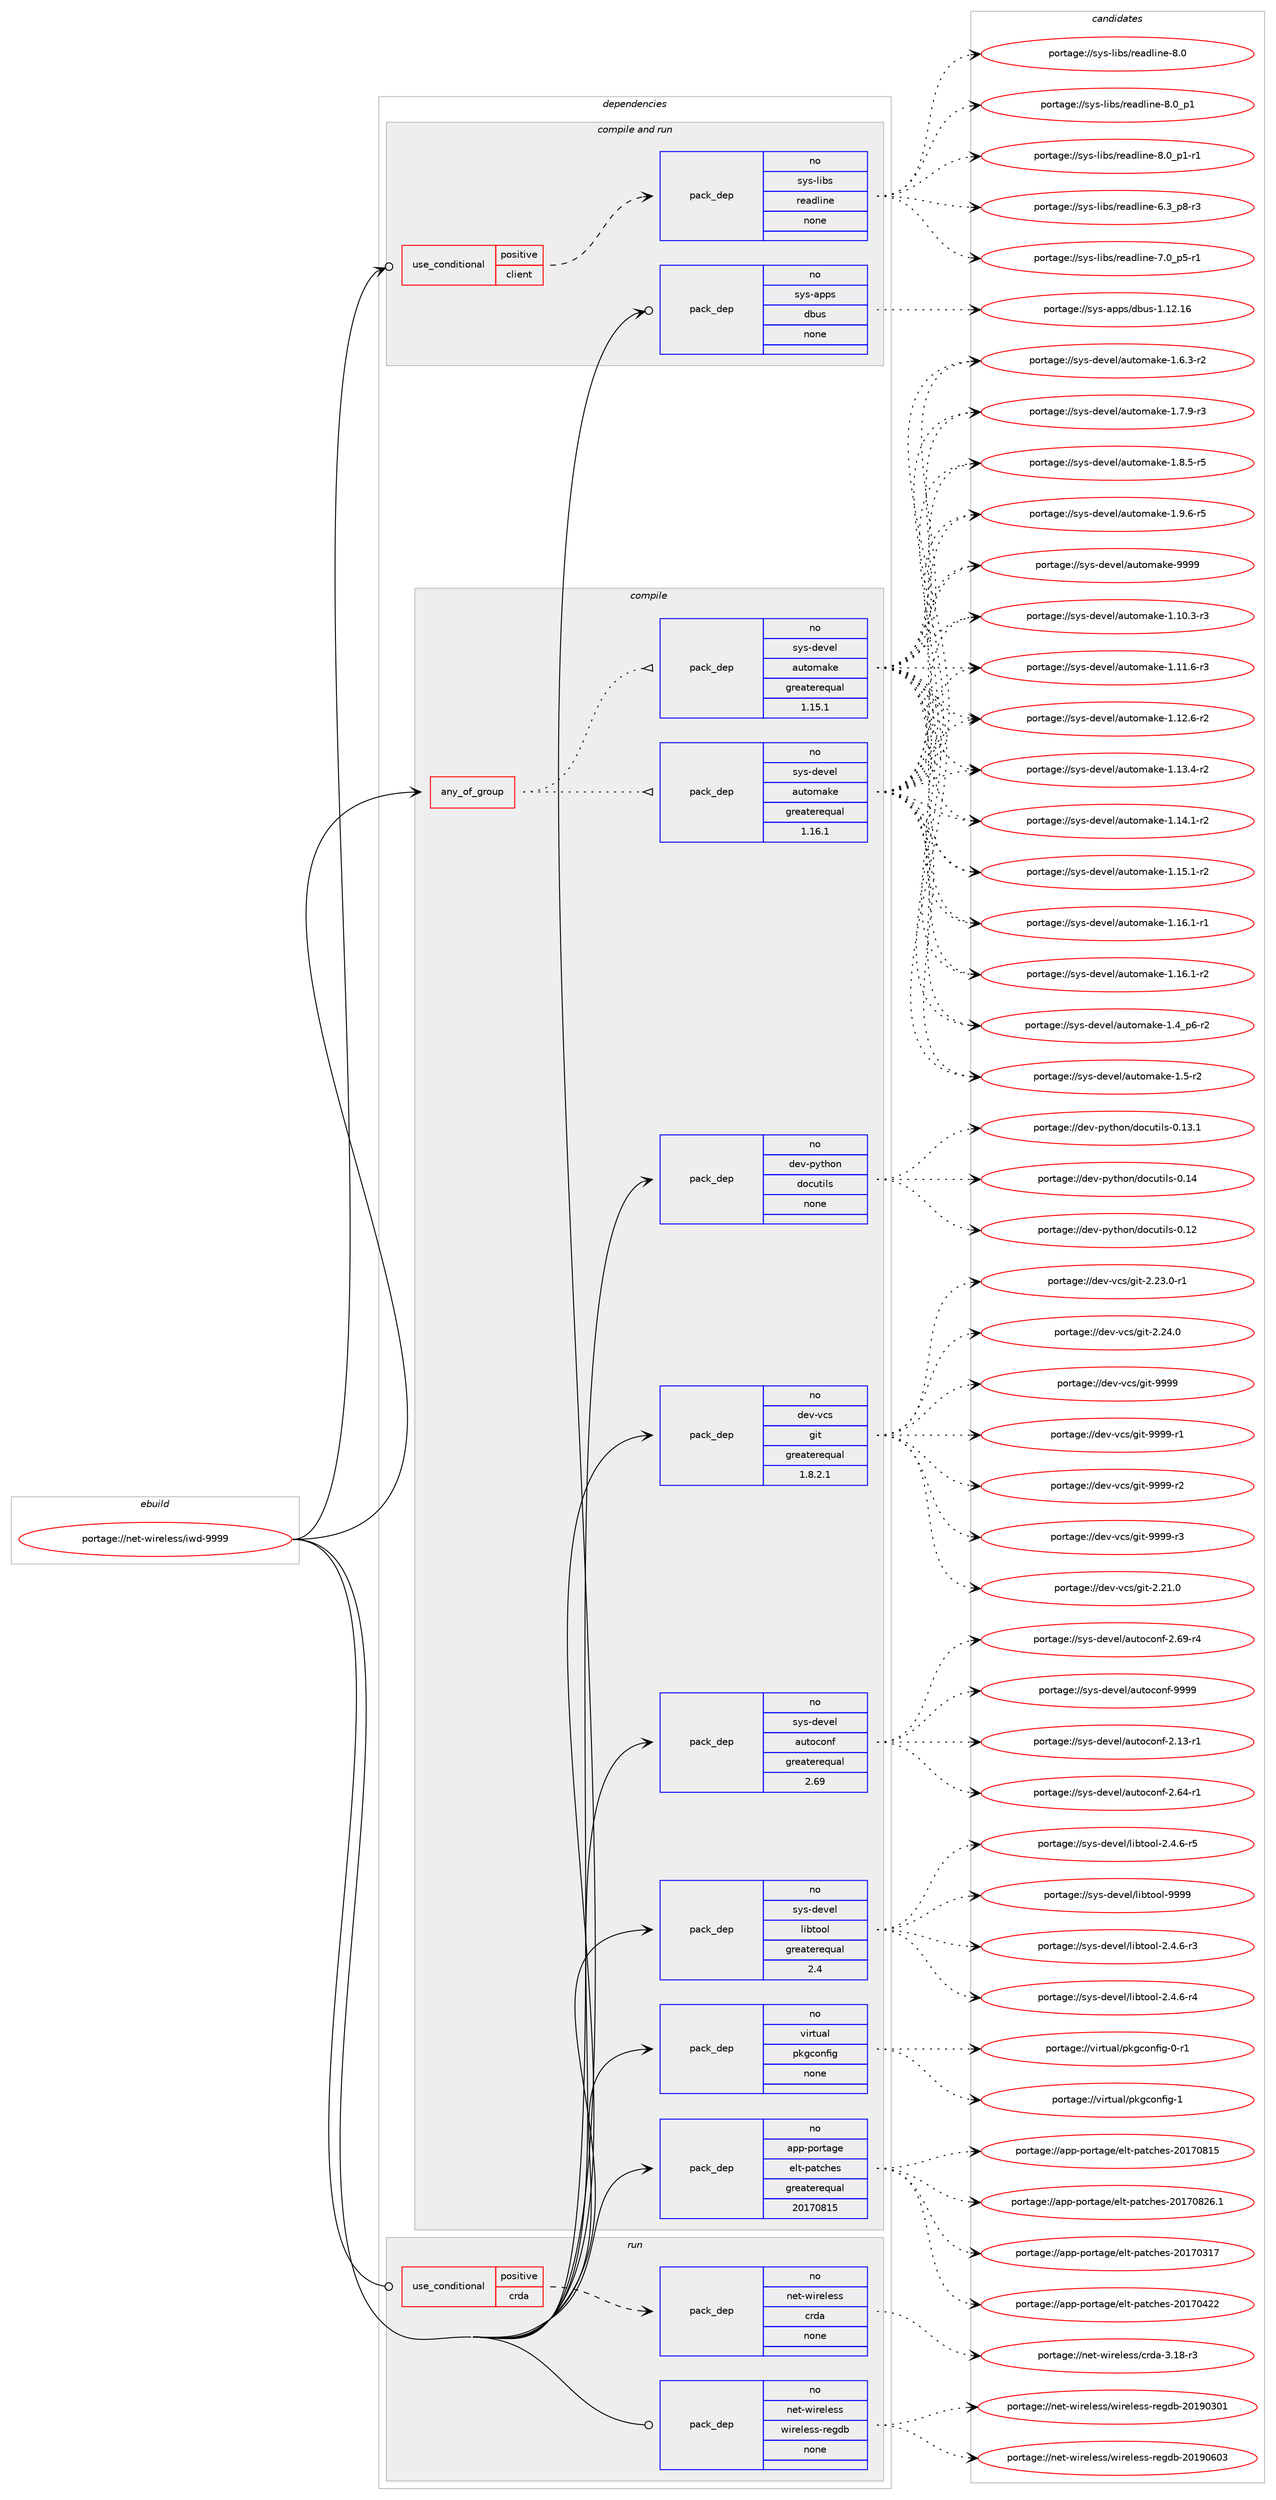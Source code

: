 digraph prolog {

# *************
# Graph options
# *************

newrank=true;
concentrate=true;
compound=true;
graph [rankdir=LR,fontname=Helvetica,fontsize=10,ranksep=1.5];#, ranksep=2.5, nodesep=0.2];
edge  [arrowhead=vee];
node  [fontname=Helvetica,fontsize=10];

# **********
# The ebuild
# **********

subgraph cluster_leftcol {
color=gray;
rank=same;
label=<<i>ebuild</i>>;
id [label="portage://net-wireless/iwd-9999", color=red, width=4, href="../net-wireless/iwd-9999.svg"];
}

# ****************
# The dependencies
# ****************

subgraph cluster_midcol {
color=gray;
label=<<i>dependencies</i>>;
subgraph cluster_compile {
fillcolor="#eeeeee";
style=filled;
label=<<i>compile</i>>;
subgraph any6199 {
dependency377644 [label=<<TABLE BORDER="0" CELLBORDER="1" CELLSPACING="0" CELLPADDING="4"><TR><TD CELLPADDING="10">any_of_group</TD></TR></TABLE>>, shape=none, color=red];subgraph pack276736 {
dependency377645 [label=<<TABLE BORDER="0" CELLBORDER="1" CELLSPACING="0" CELLPADDING="4" WIDTH="220"><TR><TD ROWSPAN="6" CELLPADDING="30">pack_dep</TD></TR><TR><TD WIDTH="110">no</TD></TR><TR><TD>sys-devel</TD></TR><TR><TD>automake</TD></TR><TR><TD>greaterequal</TD></TR><TR><TD>1.16.1</TD></TR></TABLE>>, shape=none, color=blue];
}
dependency377644:e -> dependency377645:w [weight=20,style="dotted",arrowhead="oinv"];
subgraph pack276737 {
dependency377646 [label=<<TABLE BORDER="0" CELLBORDER="1" CELLSPACING="0" CELLPADDING="4" WIDTH="220"><TR><TD ROWSPAN="6" CELLPADDING="30">pack_dep</TD></TR><TR><TD WIDTH="110">no</TD></TR><TR><TD>sys-devel</TD></TR><TR><TD>automake</TD></TR><TR><TD>greaterequal</TD></TR><TR><TD>1.15.1</TD></TR></TABLE>>, shape=none, color=blue];
}
dependency377644:e -> dependency377646:w [weight=20,style="dotted",arrowhead="oinv"];
}
id:e -> dependency377644:w [weight=20,style="solid",arrowhead="vee"];
subgraph pack276738 {
dependency377647 [label=<<TABLE BORDER="0" CELLBORDER="1" CELLSPACING="0" CELLPADDING="4" WIDTH="220"><TR><TD ROWSPAN="6" CELLPADDING="30">pack_dep</TD></TR><TR><TD WIDTH="110">no</TD></TR><TR><TD>app-portage</TD></TR><TR><TD>elt-patches</TD></TR><TR><TD>greaterequal</TD></TR><TR><TD>20170815</TD></TR></TABLE>>, shape=none, color=blue];
}
id:e -> dependency377647:w [weight=20,style="solid",arrowhead="vee"];
subgraph pack276739 {
dependency377648 [label=<<TABLE BORDER="0" CELLBORDER="1" CELLSPACING="0" CELLPADDING="4" WIDTH="220"><TR><TD ROWSPAN="6" CELLPADDING="30">pack_dep</TD></TR><TR><TD WIDTH="110">no</TD></TR><TR><TD>dev-python</TD></TR><TR><TD>docutils</TD></TR><TR><TD>none</TD></TR><TR><TD></TD></TR></TABLE>>, shape=none, color=blue];
}
id:e -> dependency377648:w [weight=20,style="solid",arrowhead="vee"];
subgraph pack276740 {
dependency377649 [label=<<TABLE BORDER="0" CELLBORDER="1" CELLSPACING="0" CELLPADDING="4" WIDTH="220"><TR><TD ROWSPAN="6" CELLPADDING="30">pack_dep</TD></TR><TR><TD WIDTH="110">no</TD></TR><TR><TD>dev-vcs</TD></TR><TR><TD>git</TD></TR><TR><TD>greaterequal</TD></TR><TR><TD>1.8.2.1</TD></TR></TABLE>>, shape=none, color=blue];
}
id:e -> dependency377649:w [weight=20,style="solid",arrowhead="vee"];
subgraph pack276741 {
dependency377650 [label=<<TABLE BORDER="0" CELLBORDER="1" CELLSPACING="0" CELLPADDING="4" WIDTH="220"><TR><TD ROWSPAN="6" CELLPADDING="30">pack_dep</TD></TR><TR><TD WIDTH="110">no</TD></TR><TR><TD>sys-devel</TD></TR><TR><TD>autoconf</TD></TR><TR><TD>greaterequal</TD></TR><TR><TD>2.69</TD></TR></TABLE>>, shape=none, color=blue];
}
id:e -> dependency377650:w [weight=20,style="solid",arrowhead="vee"];
subgraph pack276742 {
dependency377651 [label=<<TABLE BORDER="0" CELLBORDER="1" CELLSPACING="0" CELLPADDING="4" WIDTH="220"><TR><TD ROWSPAN="6" CELLPADDING="30">pack_dep</TD></TR><TR><TD WIDTH="110">no</TD></TR><TR><TD>sys-devel</TD></TR><TR><TD>libtool</TD></TR><TR><TD>greaterequal</TD></TR><TR><TD>2.4</TD></TR></TABLE>>, shape=none, color=blue];
}
id:e -> dependency377651:w [weight=20,style="solid",arrowhead="vee"];
subgraph pack276743 {
dependency377652 [label=<<TABLE BORDER="0" CELLBORDER="1" CELLSPACING="0" CELLPADDING="4" WIDTH="220"><TR><TD ROWSPAN="6" CELLPADDING="30">pack_dep</TD></TR><TR><TD WIDTH="110">no</TD></TR><TR><TD>virtual</TD></TR><TR><TD>pkgconfig</TD></TR><TR><TD>none</TD></TR><TR><TD></TD></TR></TABLE>>, shape=none, color=blue];
}
id:e -> dependency377652:w [weight=20,style="solid",arrowhead="vee"];
}
subgraph cluster_compileandrun {
fillcolor="#eeeeee";
style=filled;
label=<<i>compile and run</i>>;
subgraph cond94511 {
dependency377653 [label=<<TABLE BORDER="0" CELLBORDER="1" CELLSPACING="0" CELLPADDING="4"><TR><TD ROWSPAN="3" CELLPADDING="10">use_conditional</TD></TR><TR><TD>positive</TD></TR><TR><TD>client</TD></TR></TABLE>>, shape=none, color=red];
subgraph pack276744 {
dependency377654 [label=<<TABLE BORDER="0" CELLBORDER="1" CELLSPACING="0" CELLPADDING="4" WIDTH="220"><TR><TD ROWSPAN="6" CELLPADDING="30">pack_dep</TD></TR><TR><TD WIDTH="110">no</TD></TR><TR><TD>sys-libs</TD></TR><TR><TD>readline</TD></TR><TR><TD>none</TD></TR><TR><TD></TD></TR></TABLE>>, shape=none, color=blue];
}
dependency377653:e -> dependency377654:w [weight=20,style="dashed",arrowhead="vee"];
}
id:e -> dependency377653:w [weight=20,style="solid",arrowhead="odotvee"];
subgraph pack276745 {
dependency377655 [label=<<TABLE BORDER="0" CELLBORDER="1" CELLSPACING="0" CELLPADDING="4" WIDTH="220"><TR><TD ROWSPAN="6" CELLPADDING="30">pack_dep</TD></TR><TR><TD WIDTH="110">no</TD></TR><TR><TD>sys-apps</TD></TR><TR><TD>dbus</TD></TR><TR><TD>none</TD></TR><TR><TD></TD></TR></TABLE>>, shape=none, color=blue];
}
id:e -> dependency377655:w [weight=20,style="solid",arrowhead="odotvee"];
}
subgraph cluster_run {
fillcolor="#eeeeee";
style=filled;
label=<<i>run</i>>;
subgraph cond94512 {
dependency377656 [label=<<TABLE BORDER="0" CELLBORDER="1" CELLSPACING="0" CELLPADDING="4"><TR><TD ROWSPAN="3" CELLPADDING="10">use_conditional</TD></TR><TR><TD>positive</TD></TR><TR><TD>crda</TD></TR></TABLE>>, shape=none, color=red];
subgraph pack276746 {
dependency377657 [label=<<TABLE BORDER="0" CELLBORDER="1" CELLSPACING="0" CELLPADDING="4" WIDTH="220"><TR><TD ROWSPAN="6" CELLPADDING="30">pack_dep</TD></TR><TR><TD WIDTH="110">no</TD></TR><TR><TD>net-wireless</TD></TR><TR><TD>crda</TD></TR><TR><TD>none</TD></TR><TR><TD></TD></TR></TABLE>>, shape=none, color=blue];
}
dependency377656:e -> dependency377657:w [weight=20,style="dashed",arrowhead="vee"];
}
id:e -> dependency377656:w [weight=20,style="solid",arrowhead="odot"];
subgraph pack276747 {
dependency377658 [label=<<TABLE BORDER="0" CELLBORDER="1" CELLSPACING="0" CELLPADDING="4" WIDTH="220"><TR><TD ROWSPAN="6" CELLPADDING="30">pack_dep</TD></TR><TR><TD WIDTH="110">no</TD></TR><TR><TD>net-wireless</TD></TR><TR><TD>wireless-regdb</TD></TR><TR><TD>none</TD></TR><TR><TD></TD></TR></TABLE>>, shape=none, color=blue];
}
id:e -> dependency377658:w [weight=20,style="solid",arrowhead="odot"];
}
}

# **************
# The candidates
# **************

subgraph cluster_choices {
rank=same;
color=gray;
label=<<i>candidates</i>>;

subgraph choice276736 {
color=black;
nodesep=1;
choiceportage11512111545100101118101108479711711611110997107101454946494846514511451 [label="portage://sys-devel/automake-1.10.3-r3", color=red, width=4,href="../sys-devel/automake-1.10.3-r3.svg"];
choiceportage11512111545100101118101108479711711611110997107101454946494946544511451 [label="portage://sys-devel/automake-1.11.6-r3", color=red, width=4,href="../sys-devel/automake-1.11.6-r3.svg"];
choiceportage11512111545100101118101108479711711611110997107101454946495046544511450 [label="portage://sys-devel/automake-1.12.6-r2", color=red, width=4,href="../sys-devel/automake-1.12.6-r2.svg"];
choiceportage11512111545100101118101108479711711611110997107101454946495146524511450 [label="portage://sys-devel/automake-1.13.4-r2", color=red, width=4,href="../sys-devel/automake-1.13.4-r2.svg"];
choiceportage11512111545100101118101108479711711611110997107101454946495246494511450 [label="portage://sys-devel/automake-1.14.1-r2", color=red, width=4,href="../sys-devel/automake-1.14.1-r2.svg"];
choiceportage11512111545100101118101108479711711611110997107101454946495346494511450 [label="portage://sys-devel/automake-1.15.1-r2", color=red, width=4,href="../sys-devel/automake-1.15.1-r2.svg"];
choiceportage11512111545100101118101108479711711611110997107101454946495446494511449 [label="portage://sys-devel/automake-1.16.1-r1", color=red, width=4,href="../sys-devel/automake-1.16.1-r1.svg"];
choiceportage11512111545100101118101108479711711611110997107101454946495446494511450 [label="portage://sys-devel/automake-1.16.1-r2", color=red, width=4,href="../sys-devel/automake-1.16.1-r2.svg"];
choiceportage115121115451001011181011084797117116111109971071014549465295112544511450 [label="portage://sys-devel/automake-1.4_p6-r2", color=red, width=4,href="../sys-devel/automake-1.4_p6-r2.svg"];
choiceportage11512111545100101118101108479711711611110997107101454946534511450 [label="portage://sys-devel/automake-1.5-r2", color=red, width=4,href="../sys-devel/automake-1.5-r2.svg"];
choiceportage115121115451001011181011084797117116111109971071014549465446514511450 [label="portage://sys-devel/automake-1.6.3-r2", color=red, width=4,href="../sys-devel/automake-1.6.3-r2.svg"];
choiceportage115121115451001011181011084797117116111109971071014549465546574511451 [label="portage://sys-devel/automake-1.7.9-r3", color=red, width=4,href="../sys-devel/automake-1.7.9-r3.svg"];
choiceportage115121115451001011181011084797117116111109971071014549465646534511453 [label="portage://sys-devel/automake-1.8.5-r5", color=red, width=4,href="../sys-devel/automake-1.8.5-r5.svg"];
choiceportage115121115451001011181011084797117116111109971071014549465746544511453 [label="portage://sys-devel/automake-1.9.6-r5", color=red, width=4,href="../sys-devel/automake-1.9.6-r5.svg"];
choiceportage115121115451001011181011084797117116111109971071014557575757 [label="portage://sys-devel/automake-9999", color=red, width=4,href="../sys-devel/automake-9999.svg"];
dependency377645:e -> choiceportage11512111545100101118101108479711711611110997107101454946494846514511451:w [style=dotted,weight="100"];
dependency377645:e -> choiceportage11512111545100101118101108479711711611110997107101454946494946544511451:w [style=dotted,weight="100"];
dependency377645:e -> choiceportage11512111545100101118101108479711711611110997107101454946495046544511450:w [style=dotted,weight="100"];
dependency377645:e -> choiceportage11512111545100101118101108479711711611110997107101454946495146524511450:w [style=dotted,weight="100"];
dependency377645:e -> choiceportage11512111545100101118101108479711711611110997107101454946495246494511450:w [style=dotted,weight="100"];
dependency377645:e -> choiceportage11512111545100101118101108479711711611110997107101454946495346494511450:w [style=dotted,weight="100"];
dependency377645:e -> choiceportage11512111545100101118101108479711711611110997107101454946495446494511449:w [style=dotted,weight="100"];
dependency377645:e -> choiceportage11512111545100101118101108479711711611110997107101454946495446494511450:w [style=dotted,weight="100"];
dependency377645:e -> choiceportage115121115451001011181011084797117116111109971071014549465295112544511450:w [style=dotted,weight="100"];
dependency377645:e -> choiceportage11512111545100101118101108479711711611110997107101454946534511450:w [style=dotted,weight="100"];
dependency377645:e -> choiceportage115121115451001011181011084797117116111109971071014549465446514511450:w [style=dotted,weight="100"];
dependency377645:e -> choiceportage115121115451001011181011084797117116111109971071014549465546574511451:w [style=dotted,weight="100"];
dependency377645:e -> choiceportage115121115451001011181011084797117116111109971071014549465646534511453:w [style=dotted,weight="100"];
dependency377645:e -> choiceportage115121115451001011181011084797117116111109971071014549465746544511453:w [style=dotted,weight="100"];
dependency377645:e -> choiceportage115121115451001011181011084797117116111109971071014557575757:w [style=dotted,weight="100"];
}
subgraph choice276737 {
color=black;
nodesep=1;
choiceportage11512111545100101118101108479711711611110997107101454946494846514511451 [label="portage://sys-devel/automake-1.10.3-r3", color=red, width=4,href="../sys-devel/automake-1.10.3-r3.svg"];
choiceportage11512111545100101118101108479711711611110997107101454946494946544511451 [label="portage://sys-devel/automake-1.11.6-r3", color=red, width=4,href="../sys-devel/automake-1.11.6-r3.svg"];
choiceportage11512111545100101118101108479711711611110997107101454946495046544511450 [label="portage://sys-devel/automake-1.12.6-r2", color=red, width=4,href="../sys-devel/automake-1.12.6-r2.svg"];
choiceportage11512111545100101118101108479711711611110997107101454946495146524511450 [label="portage://sys-devel/automake-1.13.4-r2", color=red, width=4,href="../sys-devel/automake-1.13.4-r2.svg"];
choiceportage11512111545100101118101108479711711611110997107101454946495246494511450 [label="portage://sys-devel/automake-1.14.1-r2", color=red, width=4,href="../sys-devel/automake-1.14.1-r2.svg"];
choiceportage11512111545100101118101108479711711611110997107101454946495346494511450 [label="portage://sys-devel/automake-1.15.1-r2", color=red, width=4,href="../sys-devel/automake-1.15.1-r2.svg"];
choiceportage11512111545100101118101108479711711611110997107101454946495446494511449 [label="portage://sys-devel/automake-1.16.1-r1", color=red, width=4,href="../sys-devel/automake-1.16.1-r1.svg"];
choiceportage11512111545100101118101108479711711611110997107101454946495446494511450 [label="portage://sys-devel/automake-1.16.1-r2", color=red, width=4,href="../sys-devel/automake-1.16.1-r2.svg"];
choiceportage115121115451001011181011084797117116111109971071014549465295112544511450 [label="portage://sys-devel/automake-1.4_p6-r2", color=red, width=4,href="../sys-devel/automake-1.4_p6-r2.svg"];
choiceportage11512111545100101118101108479711711611110997107101454946534511450 [label="portage://sys-devel/automake-1.5-r2", color=red, width=4,href="../sys-devel/automake-1.5-r2.svg"];
choiceportage115121115451001011181011084797117116111109971071014549465446514511450 [label="portage://sys-devel/automake-1.6.3-r2", color=red, width=4,href="../sys-devel/automake-1.6.3-r2.svg"];
choiceportage115121115451001011181011084797117116111109971071014549465546574511451 [label="portage://sys-devel/automake-1.7.9-r3", color=red, width=4,href="../sys-devel/automake-1.7.9-r3.svg"];
choiceportage115121115451001011181011084797117116111109971071014549465646534511453 [label="portage://sys-devel/automake-1.8.5-r5", color=red, width=4,href="../sys-devel/automake-1.8.5-r5.svg"];
choiceportage115121115451001011181011084797117116111109971071014549465746544511453 [label="portage://sys-devel/automake-1.9.6-r5", color=red, width=4,href="../sys-devel/automake-1.9.6-r5.svg"];
choiceportage115121115451001011181011084797117116111109971071014557575757 [label="portage://sys-devel/automake-9999", color=red, width=4,href="../sys-devel/automake-9999.svg"];
dependency377646:e -> choiceportage11512111545100101118101108479711711611110997107101454946494846514511451:w [style=dotted,weight="100"];
dependency377646:e -> choiceportage11512111545100101118101108479711711611110997107101454946494946544511451:w [style=dotted,weight="100"];
dependency377646:e -> choiceportage11512111545100101118101108479711711611110997107101454946495046544511450:w [style=dotted,weight="100"];
dependency377646:e -> choiceportage11512111545100101118101108479711711611110997107101454946495146524511450:w [style=dotted,weight="100"];
dependency377646:e -> choiceportage11512111545100101118101108479711711611110997107101454946495246494511450:w [style=dotted,weight="100"];
dependency377646:e -> choiceportage11512111545100101118101108479711711611110997107101454946495346494511450:w [style=dotted,weight="100"];
dependency377646:e -> choiceportage11512111545100101118101108479711711611110997107101454946495446494511449:w [style=dotted,weight="100"];
dependency377646:e -> choiceportage11512111545100101118101108479711711611110997107101454946495446494511450:w [style=dotted,weight="100"];
dependency377646:e -> choiceportage115121115451001011181011084797117116111109971071014549465295112544511450:w [style=dotted,weight="100"];
dependency377646:e -> choiceportage11512111545100101118101108479711711611110997107101454946534511450:w [style=dotted,weight="100"];
dependency377646:e -> choiceportage115121115451001011181011084797117116111109971071014549465446514511450:w [style=dotted,weight="100"];
dependency377646:e -> choiceportage115121115451001011181011084797117116111109971071014549465546574511451:w [style=dotted,weight="100"];
dependency377646:e -> choiceportage115121115451001011181011084797117116111109971071014549465646534511453:w [style=dotted,weight="100"];
dependency377646:e -> choiceportage115121115451001011181011084797117116111109971071014549465746544511453:w [style=dotted,weight="100"];
dependency377646:e -> choiceportage115121115451001011181011084797117116111109971071014557575757:w [style=dotted,weight="100"];
}
subgraph choice276738 {
color=black;
nodesep=1;
choiceportage97112112451121111141169710310147101108116451129711699104101115455048495548514955 [label="portage://app-portage/elt-patches-20170317", color=red, width=4,href="../app-portage/elt-patches-20170317.svg"];
choiceportage97112112451121111141169710310147101108116451129711699104101115455048495548525050 [label="portage://app-portage/elt-patches-20170422", color=red, width=4,href="../app-portage/elt-patches-20170422.svg"];
choiceportage97112112451121111141169710310147101108116451129711699104101115455048495548564953 [label="portage://app-portage/elt-patches-20170815", color=red, width=4,href="../app-portage/elt-patches-20170815.svg"];
choiceportage971121124511211111411697103101471011081164511297116991041011154550484955485650544649 [label="portage://app-portage/elt-patches-20170826.1", color=red, width=4,href="../app-portage/elt-patches-20170826.1.svg"];
dependency377647:e -> choiceportage97112112451121111141169710310147101108116451129711699104101115455048495548514955:w [style=dotted,weight="100"];
dependency377647:e -> choiceportage97112112451121111141169710310147101108116451129711699104101115455048495548525050:w [style=dotted,weight="100"];
dependency377647:e -> choiceportage97112112451121111141169710310147101108116451129711699104101115455048495548564953:w [style=dotted,weight="100"];
dependency377647:e -> choiceportage971121124511211111411697103101471011081164511297116991041011154550484955485650544649:w [style=dotted,weight="100"];
}
subgraph choice276739 {
color=black;
nodesep=1;
choiceportage1001011184511212111610411111047100111991171161051081154548464950 [label="portage://dev-python/docutils-0.12", color=red, width=4,href="../dev-python/docutils-0.12.svg"];
choiceportage10010111845112121116104111110471001119911711610510811545484649514649 [label="portage://dev-python/docutils-0.13.1", color=red, width=4,href="../dev-python/docutils-0.13.1.svg"];
choiceportage1001011184511212111610411111047100111991171161051081154548464952 [label="portage://dev-python/docutils-0.14", color=red, width=4,href="../dev-python/docutils-0.14.svg"];
dependency377648:e -> choiceportage1001011184511212111610411111047100111991171161051081154548464950:w [style=dotted,weight="100"];
dependency377648:e -> choiceportage10010111845112121116104111110471001119911711610510811545484649514649:w [style=dotted,weight="100"];
dependency377648:e -> choiceportage1001011184511212111610411111047100111991171161051081154548464952:w [style=dotted,weight="100"];
}
subgraph choice276740 {
color=black;
nodesep=1;
choiceportage10010111845118991154710310511645504650494648 [label="portage://dev-vcs/git-2.21.0", color=red, width=4,href="../dev-vcs/git-2.21.0.svg"];
choiceportage100101118451189911547103105116455046505146484511449 [label="portage://dev-vcs/git-2.23.0-r1", color=red, width=4,href="../dev-vcs/git-2.23.0-r1.svg"];
choiceportage10010111845118991154710310511645504650524648 [label="portage://dev-vcs/git-2.24.0", color=red, width=4,href="../dev-vcs/git-2.24.0.svg"];
choiceportage1001011184511899115471031051164557575757 [label="portage://dev-vcs/git-9999", color=red, width=4,href="../dev-vcs/git-9999.svg"];
choiceportage10010111845118991154710310511645575757574511449 [label="portage://dev-vcs/git-9999-r1", color=red, width=4,href="../dev-vcs/git-9999-r1.svg"];
choiceportage10010111845118991154710310511645575757574511450 [label="portage://dev-vcs/git-9999-r2", color=red, width=4,href="../dev-vcs/git-9999-r2.svg"];
choiceportage10010111845118991154710310511645575757574511451 [label="portage://dev-vcs/git-9999-r3", color=red, width=4,href="../dev-vcs/git-9999-r3.svg"];
dependency377649:e -> choiceportage10010111845118991154710310511645504650494648:w [style=dotted,weight="100"];
dependency377649:e -> choiceportage100101118451189911547103105116455046505146484511449:w [style=dotted,weight="100"];
dependency377649:e -> choiceportage10010111845118991154710310511645504650524648:w [style=dotted,weight="100"];
dependency377649:e -> choiceportage1001011184511899115471031051164557575757:w [style=dotted,weight="100"];
dependency377649:e -> choiceportage10010111845118991154710310511645575757574511449:w [style=dotted,weight="100"];
dependency377649:e -> choiceportage10010111845118991154710310511645575757574511450:w [style=dotted,weight="100"];
dependency377649:e -> choiceportage10010111845118991154710310511645575757574511451:w [style=dotted,weight="100"];
}
subgraph choice276741 {
color=black;
nodesep=1;
choiceportage1151211154510010111810110847971171161119911111010245504649514511449 [label="portage://sys-devel/autoconf-2.13-r1", color=red, width=4,href="../sys-devel/autoconf-2.13-r1.svg"];
choiceportage1151211154510010111810110847971171161119911111010245504654524511449 [label="portage://sys-devel/autoconf-2.64-r1", color=red, width=4,href="../sys-devel/autoconf-2.64-r1.svg"];
choiceportage1151211154510010111810110847971171161119911111010245504654574511452 [label="portage://sys-devel/autoconf-2.69-r4", color=red, width=4,href="../sys-devel/autoconf-2.69-r4.svg"];
choiceportage115121115451001011181011084797117116111991111101024557575757 [label="portage://sys-devel/autoconf-9999", color=red, width=4,href="../sys-devel/autoconf-9999.svg"];
dependency377650:e -> choiceportage1151211154510010111810110847971171161119911111010245504649514511449:w [style=dotted,weight="100"];
dependency377650:e -> choiceportage1151211154510010111810110847971171161119911111010245504654524511449:w [style=dotted,weight="100"];
dependency377650:e -> choiceportage1151211154510010111810110847971171161119911111010245504654574511452:w [style=dotted,weight="100"];
dependency377650:e -> choiceportage115121115451001011181011084797117116111991111101024557575757:w [style=dotted,weight="100"];
}
subgraph choice276742 {
color=black;
nodesep=1;
choiceportage1151211154510010111810110847108105981161111111084550465246544511451 [label="portage://sys-devel/libtool-2.4.6-r3", color=red, width=4,href="../sys-devel/libtool-2.4.6-r3.svg"];
choiceportage1151211154510010111810110847108105981161111111084550465246544511452 [label="portage://sys-devel/libtool-2.4.6-r4", color=red, width=4,href="../sys-devel/libtool-2.4.6-r4.svg"];
choiceportage1151211154510010111810110847108105981161111111084550465246544511453 [label="portage://sys-devel/libtool-2.4.6-r5", color=red, width=4,href="../sys-devel/libtool-2.4.6-r5.svg"];
choiceportage1151211154510010111810110847108105981161111111084557575757 [label="portage://sys-devel/libtool-9999", color=red, width=4,href="../sys-devel/libtool-9999.svg"];
dependency377651:e -> choiceportage1151211154510010111810110847108105981161111111084550465246544511451:w [style=dotted,weight="100"];
dependency377651:e -> choiceportage1151211154510010111810110847108105981161111111084550465246544511452:w [style=dotted,weight="100"];
dependency377651:e -> choiceportage1151211154510010111810110847108105981161111111084550465246544511453:w [style=dotted,weight="100"];
dependency377651:e -> choiceportage1151211154510010111810110847108105981161111111084557575757:w [style=dotted,weight="100"];
}
subgraph choice276743 {
color=black;
nodesep=1;
choiceportage11810511411611797108471121071039911111010210510345484511449 [label="portage://virtual/pkgconfig-0-r1", color=red, width=4,href="../virtual/pkgconfig-0-r1.svg"];
choiceportage1181051141161179710847112107103991111101021051034549 [label="portage://virtual/pkgconfig-1", color=red, width=4,href="../virtual/pkgconfig-1.svg"];
dependency377652:e -> choiceportage11810511411611797108471121071039911111010210510345484511449:w [style=dotted,weight="100"];
dependency377652:e -> choiceportage1181051141161179710847112107103991111101021051034549:w [style=dotted,weight="100"];
}
subgraph choice276744 {
color=black;
nodesep=1;
choiceportage115121115451081059811547114101971001081051101014554465195112564511451 [label="portage://sys-libs/readline-6.3_p8-r3", color=red, width=4,href="../sys-libs/readline-6.3_p8-r3.svg"];
choiceportage115121115451081059811547114101971001081051101014555464895112534511449 [label="portage://sys-libs/readline-7.0_p5-r1", color=red, width=4,href="../sys-libs/readline-7.0_p5-r1.svg"];
choiceportage1151211154510810598115471141019710010810511010145564648 [label="portage://sys-libs/readline-8.0", color=red, width=4,href="../sys-libs/readline-8.0.svg"];
choiceportage11512111545108105981154711410197100108105110101455646489511249 [label="portage://sys-libs/readline-8.0_p1", color=red, width=4,href="../sys-libs/readline-8.0_p1.svg"];
choiceportage115121115451081059811547114101971001081051101014556464895112494511449 [label="portage://sys-libs/readline-8.0_p1-r1", color=red, width=4,href="../sys-libs/readline-8.0_p1-r1.svg"];
dependency377654:e -> choiceportage115121115451081059811547114101971001081051101014554465195112564511451:w [style=dotted,weight="100"];
dependency377654:e -> choiceportage115121115451081059811547114101971001081051101014555464895112534511449:w [style=dotted,weight="100"];
dependency377654:e -> choiceportage1151211154510810598115471141019710010810511010145564648:w [style=dotted,weight="100"];
dependency377654:e -> choiceportage11512111545108105981154711410197100108105110101455646489511249:w [style=dotted,weight="100"];
dependency377654:e -> choiceportage115121115451081059811547114101971001081051101014556464895112494511449:w [style=dotted,weight="100"];
}
subgraph choice276745 {
color=black;
nodesep=1;
choiceportage115121115459711211211547100981171154549464950464954 [label="portage://sys-apps/dbus-1.12.16", color=red, width=4,href="../sys-apps/dbus-1.12.16.svg"];
dependency377655:e -> choiceportage115121115459711211211547100981171154549464950464954:w [style=dotted,weight="100"];
}
subgraph choice276746 {
color=black;
nodesep=1;
choiceportage1101011164511910511410110810111511547991141009745514649564511451 [label="portage://net-wireless/crda-3.18-r3", color=red, width=4,href="../net-wireless/crda-3.18-r3.svg"];
dependency377657:e -> choiceportage1101011164511910511410110810111511547991141009745514649564511451:w [style=dotted,weight="100"];
}
subgraph choice276747 {
color=black;
nodesep=1;
choiceportage11010111645119105114101108101115115471191051141011081011151154511410110310098455048495748514849 [label="portage://net-wireless/wireless-regdb-20190301", color=red, width=4,href="../net-wireless/wireless-regdb-20190301.svg"];
choiceportage11010111645119105114101108101115115471191051141011081011151154511410110310098455048495748544851 [label="portage://net-wireless/wireless-regdb-20190603", color=red, width=4,href="../net-wireless/wireless-regdb-20190603.svg"];
dependency377658:e -> choiceportage11010111645119105114101108101115115471191051141011081011151154511410110310098455048495748514849:w [style=dotted,weight="100"];
dependency377658:e -> choiceportage11010111645119105114101108101115115471191051141011081011151154511410110310098455048495748544851:w [style=dotted,weight="100"];
}
}

}
